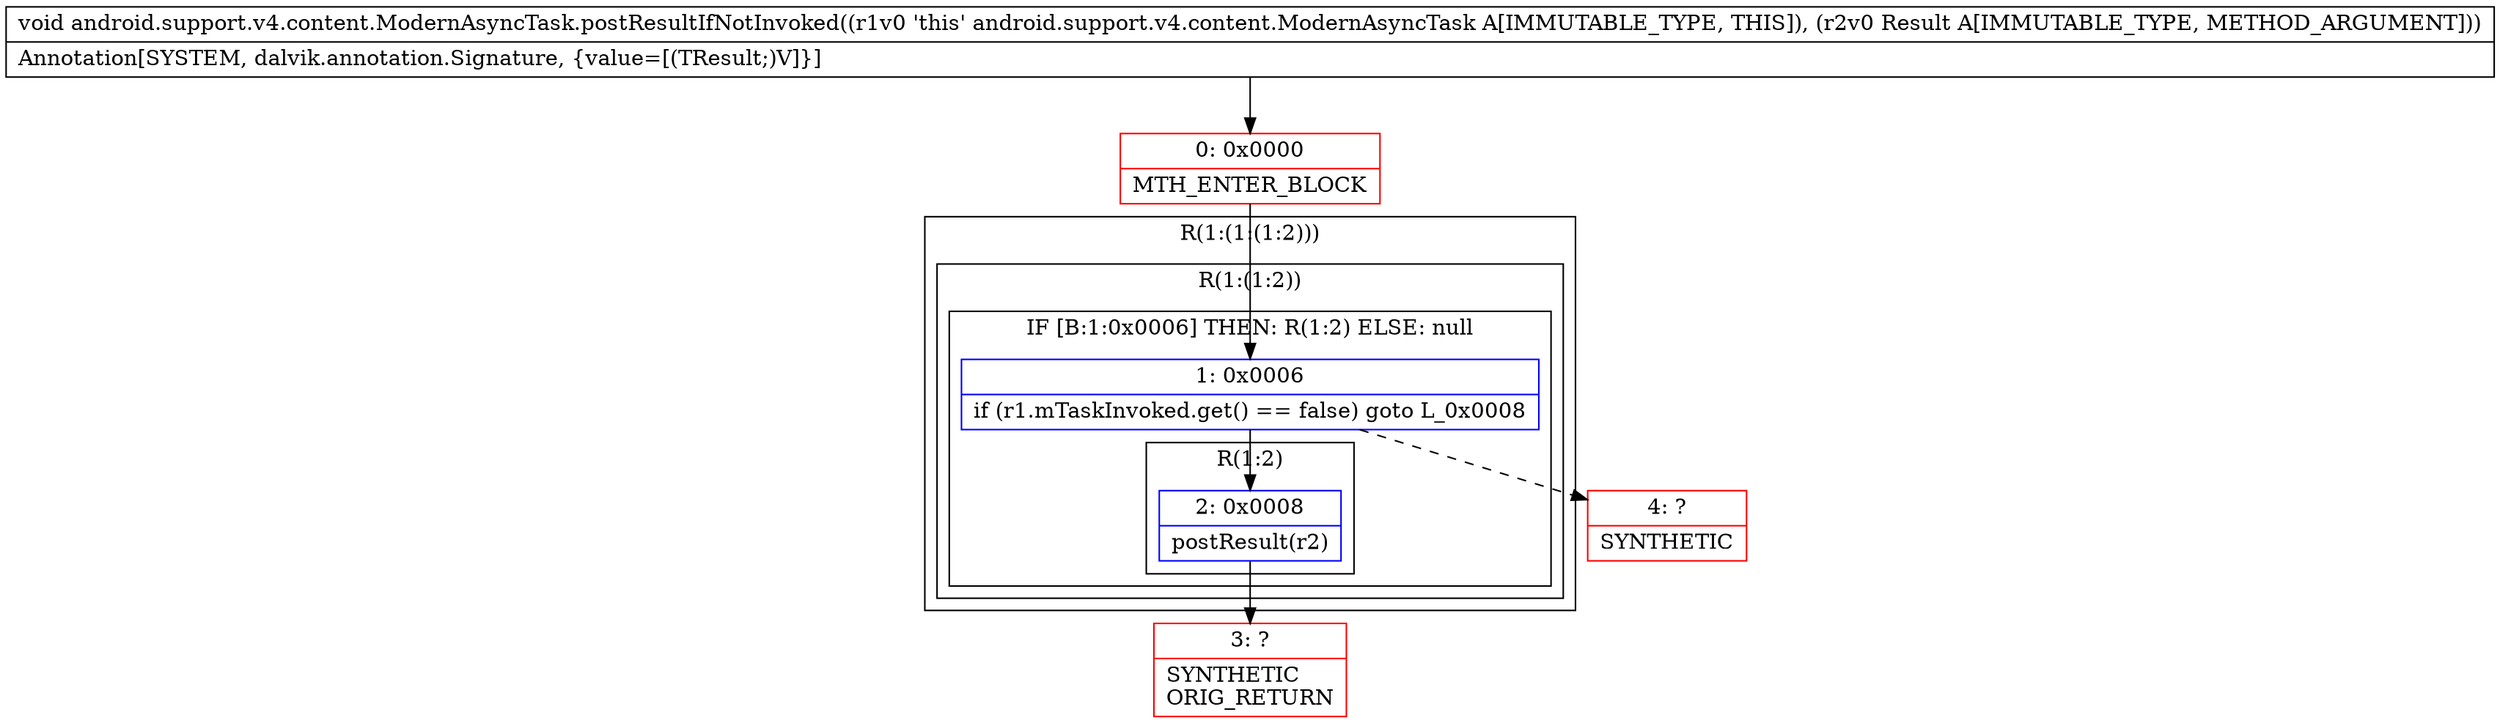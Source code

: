 digraph "CFG forandroid.support.v4.content.ModernAsyncTask.postResultIfNotInvoked(Ljava\/lang\/Object;)V" {
subgraph cluster_Region_107462506 {
label = "R(1:(1:(1:2)))";
node [shape=record,color=blue];
subgraph cluster_Region_582310374 {
label = "R(1:(1:2))";
node [shape=record,color=blue];
subgraph cluster_IfRegion_1591933569 {
label = "IF [B:1:0x0006] THEN: R(1:2) ELSE: null";
node [shape=record,color=blue];
Node_1 [shape=record,label="{1\:\ 0x0006|if (r1.mTaskInvoked.get() == false) goto L_0x0008\l}"];
subgraph cluster_Region_1746612512 {
label = "R(1:2)";
node [shape=record,color=blue];
Node_2 [shape=record,label="{2\:\ 0x0008|postResult(r2)\l}"];
}
}
}
}
Node_0 [shape=record,color=red,label="{0\:\ 0x0000|MTH_ENTER_BLOCK\l}"];
Node_3 [shape=record,color=red,label="{3\:\ ?|SYNTHETIC\lORIG_RETURN\l}"];
Node_4 [shape=record,color=red,label="{4\:\ ?|SYNTHETIC\l}"];
MethodNode[shape=record,label="{void android.support.v4.content.ModernAsyncTask.postResultIfNotInvoked((r1v0 'this' android.support.v4.content.ModernAsyncTask A[IMMUTABLE_TYPE, THIS]), (r2v0 Result A[IMMUTABLE_TYPE, METHOD_ARGUMENT]))  | Annotation[SYSTEM, dalvik.annotation.Signature, \{value=[(TResult;)V]\}]\l}"];
MethodNode -> Node_0;
Node_1 -> Node_2;
Node_1 -> Node_4[style=dashed];
Node_2 -> Node_3;
Node_0 -> Node_1;
}

